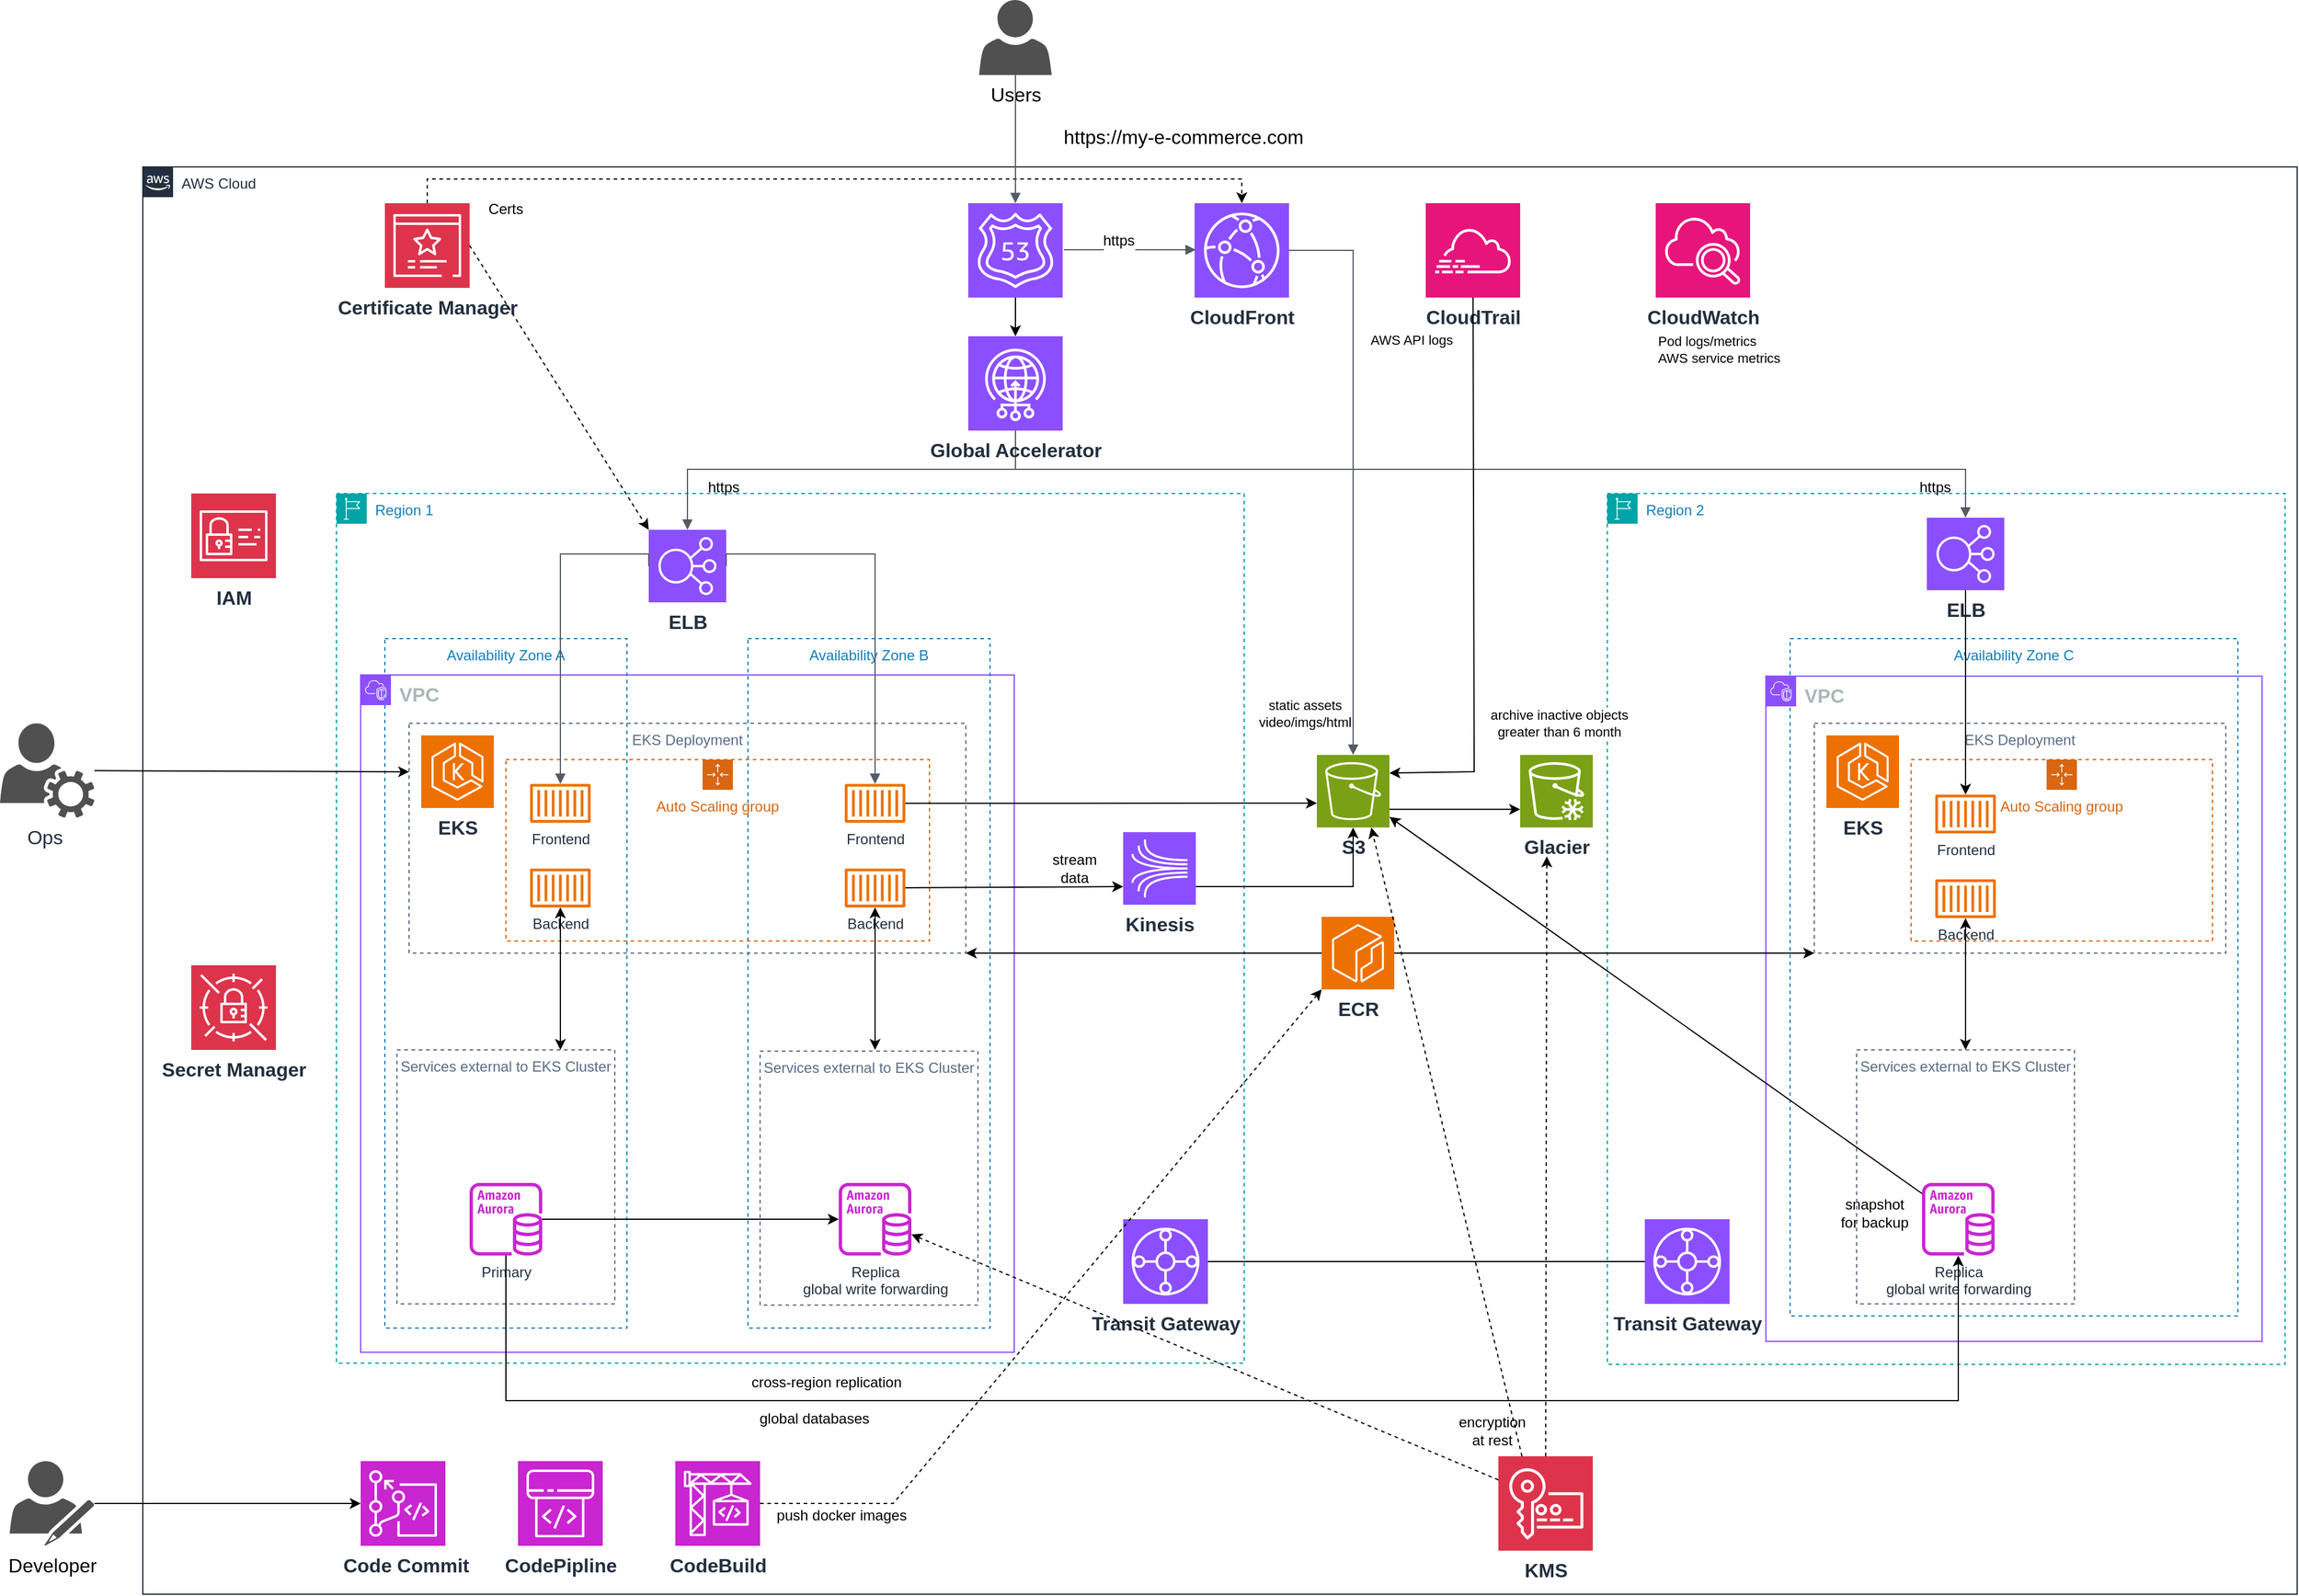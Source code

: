 <mxfile version="24.2.1" type="github">
  <diagram name="Page-1" id="aozN1KdpAFbbAMkCdS5Z">
    <mxGraphModel dx="2261" dy="1989" grid="1" gridSize="10" guides="1" tooltips="1" connect="1" arrows="1" fold="1" page="1" pageScale="1" pageWidth="827" pageHeight="1169" math="0" shadow="0">
      <root>
        <mxCell id="0" />
        <mxCell id="1" parent="0" />
        <mxCell id="9lE1mPVHOlzsNGUC_-7c-1" value="AWS Cloud" style="points=[[0,0],[0.25,0],[0.5,0],[0.75,0],[1,0],[1,0.25],[1,0.5],[1,0.75],[1,1],[0.75,1],[0.5,1],[0.25,1],[0,1],[0,0.75],[0,0.5],[0,0.25]];outlineConnect=0;gradientColor=none;html=1;whiteSpace=wrap;fontSize=12;fontStyle=0;container=1;pointerEvents=0;collapsible=0;recursiveResize=0;shape=mxgraph.aws4.group;grIcon=mxgraph.aws4.group_aws_cloud_alt;strokeColor=#232F3E;fillColor=none;verticalAlign=top;align=left;spacingLeft=30;fontColor=#232F3E;dashed=0;" parent="1" vertex="1">
          <mxGeometry x="-100" y="-70" width="1780" height="1180" as="geometry" />
        </mxCell>
        <mxCell id="9lE1mPVHOlzsNGUC_-7c-2" value="&lt;font style=&quot;font-size: 16px;&quot;&gt;&lt;b&gt;IAM&lt;/b&gt;&lt;/font&gt;" style="sketch=0;points=[[0,0,0],[0.25,0,0],[0.5,0,0],[0.75,0,0],[1,0,0],[0,1,0],[0.25,1,0],[0.5,1,0],[0.75,1,0],[1,1,0],[0,0.25,0],[0,0.5,0],[0,0.75,0],[1,0.25,0],[1,0.5,0],[1,0.75,0]];outlineConnect=0;fontColor=#232F3E;fillColor=#DD344C;strokeColor=#ffffff;dashed=0;verticalLabelPosition=bottom;verticalAlign=top;align=center;html=1;fontSize=12;fontStyle=0;aspect=fixed;shape=mxgraph.aws4.resourceIcon;resIcon=mxgraph.aws4.identity_and_access_management;fontFamily=Helvetica;" parent="9lE1mPVHOlzsNGUC_-7c-1" vertex="1">
          <mxGeometry x="40" y="270" width="70" height="70" as="geometry" />
        </mxCell>
        <mxCell id="9lE1mPVHOlzsNGUC_-7c-3" value="Region 2" style="points=[[0,0],[0.25,0],[0.5,0],[0.75,0],[1,0],[1,0.25],[1,0.5],[1,0.75],[1,1],[0.75,1],[0.5,1],[0.25,1],[0,1],[0,0.75],[0,0.5],[0,0.25]];outlineConnect=0;gradientColor=none;html=1;whiteSpace=wrap;fontSize=12;fontStyle=0;container=1;pointerEvents=0;collapsible=0;recursiveResize=0;shape=mxgraph.aws4.group;grIcon=mxgraph.aws4.group_region;strokeColor=#00A4A6;fillColor=none;verticalAlign=top;align=left;spacingLeft=30;fontColor=#147EBA;dashed=1;" parent="9lE1mPVHOlzsNGUC_-7c-1" vertex="1">
          <mxGeometry x="1210" y="270" width="560" height="720" as="geometry" />
        </mxCell>
        <mxCell id="9lE1mPVHOlzsNGUC_-7c-4" value="&lt;font style=&quot;font-size: 16px;&quot;&gt;&lt;b&gt;ELB&lt;/b&gt;&lt;/font&gt;" style="sketch=0;points=[[0,0,0],[0.25,0,0],[0.5,0,0],[0.75,0,0],[1,0,0],[0,1,0],[0.25,1,0],[0.5,1,0],[0.75,1,0],[1,1,0],[0,0.25,0],[0,0.5,0],[0,0.75,0],[1,0.25,0],[1,0.5,0],[1,0.75,0]];outlineConnect=0;fontColor=#232F3E;fillColor=#8C4FFF;strokeColor=#ffffff;dashed=0;verticalLabelPosition=bottom;verticalAlign=top;align=center;html=1;fontSize=12;fontStyle=0;aspect=fixed;shape=mxgraph.aws4.resourceIcon;resIcon=mxgraph.aws4.elastic_load_balancing;" parent="9lE1mPVHOlzsNGUC_-7c-3" vertex="1">
          <mxGeometry x="264" y="20" width="64" height="60" as="geometry" />
        </mxCell>
        <mxCell id="9lE1mPVHOlzsNGUC_-7c-5" value="Availability Zone C" style="fillColor=none;strokeColor=#147EBA;dashed=1;verticalAlign=top;fontStyle=0;fontColor=#147EBA;whiteSpace=wrap;html=1;" parent="9lE1mPVHOlzsNGUC_-7c-3" vertex="1">
          <mxGeometry x="151" y="120" width="370" height="560" as="geometry" />
        </mxCell>
        <mxCell id="9lE1mPVHOlzsNGUC_-7c-6" value="&lt;font style=&quot;font-size: 16px;&quot;&gt;&lt;b&gt;VPC&lt;/b&gt;&lt;/font&gt;" style="points=[[0,0],[0.25,0],[0.5,0],[0.75,0],[1,0],[1,0.25],[1,0.5],[1,0.75],[1,1],[0.75,1],[0.5,1],[0.25,1],[0,1],[0,0.75],[0,0.5],[0,0.25]];outlineConnect=0;gradientColor=none;html=1;whiteSpace=wrap;fontSize=12;fontStyle=0;container=1;pointerEvents=0;collapsible=0;recursiveResize=0;shape=mxgraph.aws4.group;grIcon=mxgraph.aws4.group_vpc2;strokeColor=#8C4FFF;fillColor=none;verticalAlign=top;align=left;spacingLeft=30;fontColor=#AAB7B8;dashed=0;" parent="9lE1mPVHOlzsNGUC_-7c-3" vertex="1">
          <mxGeometry x="131" y="151" width="410" height="550" as="geometry" />
        </mxCell>
        <mxCell id="9lE1mPVHOlzsNGUC_-7c-7" value="EKS Deployment" style="fillColor=none;strokeColor=#5A6C86;dashed=1;verticalAlign=top;fontStyle=0;fontColor=#5A6C86;whiteSpace=wrap;html=1;" parent="9lE1mPVHOlzsNGUC_-7c-6" vertex="1">
          <mxGeometry x="40" y="39" width="340" height="190" as="geometry" />
        </mxCell>
        <mxCell id="9lE1mPVHOlzsNGUC_-7c-8" value="Frontend" style="sketch=0;outlineConnect=0;fontColor=#232F3E;gradientColor=none;fillColor=#ED7100;strokeColor=none;dashed=0;verticalLabelPosition=bottom;verticalAlign=top;align=center;html=1;fontSize=12;fontStyle=0;aspect=fixed;pointerEvents=1;shape=mxgraph.aws4.container_1;" parent="9lE1mPVHOlzsNGUC_-7c-6" vertex="1">
          <mxGeometry x="140" y="97.86" width="50" height="32.29" as="geometry" />
        </mxCell>
        <mxCell id="9lE1mPVHOlzsNGUC_-7c-9" value="Backend" style="sketch=0;outlineConnect=0;fontColor=#232F3E;gradientColor=none;fillColor=#ED7100;strokeColor=none;dashed=0;verticalLabelPosition=bottom;verticalAlign=top;align=center;html=1;fontSize=12;fontStyle=0;aspect=fixed;pointerEvents=1;shape=mxgraph.aws4.container_1;" parent="9lE1mPVHOlzsNGUC_-7c-6" vertex="1">
          <mxGeometry x="140" y="167.86" width="50" height="32.29" as="geometry" />
        </mxCell>
        <mxCell id="9lE1mPVHOlzsNGUC_-7c-10" value="Auto Scaling group" style="points=[[0,0],[0.25,0],[0.5,0],[0.75,0],[1,0],[1,0.25],[1,0.5],[1,0.75],[1,1],[0.75,1],[0.5,1],[0.25,1],[0,1],[0,0.75],[0,0.5],[0,0.25]];outlineConnect=0;gradientColor=none;html=1;whiteSpace=wrap;fontSize=12;fontStyle=0;container=1;pointerEvents=0;collapsible=0;recursiveResize=0;shape=mxgraph.aws4.groupCenter;grIcon=mxgraph.aws4.group_auto_scaling_group;grStroke=1;strokeColor=#D86613;fillColor=none;verticalAlign=top;align=center;fontColor=#D86613;dashed=1;spacingTop=25;" parent="9lE1mPVHOlzsNGUC_-7c-3" vertex="1">
          <mxGeometry x="251" y="220" width="249" height="150" as="geometry" />
        </mxCell>
        <mxCell id="9lE1mPVHOlzsNGUC_-7c-11" value="snapshot for backup" style="text;html=1;align=center;verticalAlign=middle;whiteSpace=wrap;rounded=0;" parent="9lE1mPVHOlzsNGUC_-7c-3" vertex="1">
          <mxGeometry x="191" y="580" width="60" height="30" as="geometry" />
        </mxCell>
        <mxCell id="9lE1mPVHOlzsNGUC_-7c-12" value="Services external to EKS Cluster" style="fillColor=none;strokeColor=#5A6C86;dashed=1;verticalAlign=top;fontStyle=0;fontColor=#5A6C86;whiteSpace=wrap;html=1;" parent="9lE1mPVHOlzsNGUC_-7c-3" vertex="1">
          <mxGeometry x="206" y="460" width="180" height="210" as="geometry" />
        </mxCell>
        <mxCell id="9lE1mPVHOlzsNGUC_-7c-13" value="Replica&lt;div&gt;global write forwarding&lt;br&gt;&lt;/div&gt;" style="sketch=0;outlineConnect=0;fontColor=#232F3E;gradientColor=none;fillColor=#C925D1;strokeColor=none;dashed=0;verticalLabelPosition=bottom;verticalAlign=top;align=center;html=1;fontSize=12;fontStyle=0;aspect=fixed;pointerEvents=1;shape=mxgraph.aws4.aurora_instance;" parent="9lE1mPVHOlzsNGUC_-7c-3" vertex="1">
          <mxGeometry x="260" y="570" width="60" height="60" as="geometry" />
        </mxCell>
        <mxCell id="9lE1mPVHOlzsNGUC_-7c-15" value="&lt;font style=&quot;font-size: 16px;&quot;&gt;&lt;b&gt;EKS&lt;/b&gt;&lt;/font&gt;" style="sketch=0;points=[[0,0,0],[0.25,0,0],[0.5,0,0],[0.75,0,0],[1,0,0],[0,1,0],[0.25,1,0],[0.5,1,0],[0.75,1,0],[1,1,0],[0,0.25,0],[0,0.5,0],[0,0.75,0],[1,0.25,0],[1,0.5,0],[1,0.75,0]];outlineConnect=0;fontColor=#232F3E;fillColor=#ED7100;strokeColor=#ffffff;dashed=0;verticalLabelPosition=bottom;verticalAlign=top;align=center;html=1;fontSize=12;fontStyle=0;aspect=fixed;shape=mxgraph.aws4.resourceIcon;resIcon=mxgraph.aws4.eks;" parent="9lE1mPVHOlzsNGUC_-7c-3" vertex="1">
          <mxGeometry x="181" y="200" width="60" height="60" as="geometry" />
        </mxCell>
        <mxCell id="9lE1mPVHOlzsNGUC_-7c-16" value="" style="endArrow=classic;html=1;rounded=0;startArrow=classic;startFill=1;entryX=0.5;entryY=0;entryDx=0;entryDy=0;" parent="9lE1mPVHOlzsNGUC_-7c-3" source="9lE1mPVHOlzsNGUC_-7c-9" target="9lE1mPVHOlzsNGUC_-7c-12" edge="1">
          <mxGeometry width="50" height="50" relative="1" as="geometry">
            <mxPoint x="291" y="530" as="sourcePoint" />
            <mxPoint x="290" y="470" as="targetPoint" />
          </mxGeometry>
        </mxCell>
        <mxCell id="9lE1mPVHOlzsNGUC_-7c-17" value="" style="endArrow=classic;html=1;rounded=0;" parent="9lE1mPVHOlzsNGUC_-7c-3" source="9lE1mPVHOlzsNGUC_-7c-4" target="9lE1mPVHOlzsNGUC_-7c-8" edge="1">
          <mxGeometry width="50" height="50" relative="1" as="geometry">
            <mxPoint x="306" y="140" as="sourcePoint" />
            <mxPoint x="461" y="280" as="targetPoint" />
          </mxGeometry>
        </mxCell>
        <mxCell id="9lE1mPVHOlzsNGUC_-7c-18" value="&lt;font style=&quot;font-size: 16px;&quot;&gt;&lt;b&gt;Transit Gateway&lt;/b&gt;&lt;/font&gt;" style="sketch=0;points=[[0,0,0],[0.25,0,0],[0.5,0,0],[0.75,0,0],[1,0,0],[0,1,0],[0.25,1,0],[0.5,1,0],[0.75,1,0],[1,1,0],[0,0.25,0],[0,0.5,0],[0,0.75,0],[1,0.25,0],[1,0.5,0],[1,0.75,0]];outlineConnect=0;fontColor=#232F3E;fillColor=#8C4FFF;strokeColor=#ffffff;dashed=0;verticalLabelPosition=bottom;verticalAlign=top;align=center;html=1;fontSize=12;fontStyle=0;aspect=fixed;shape=mxgraph.aws4.resourceIcon;resIcon=mxgraph.aws4.transit_gateway;" parent="9lE1mPVHOlzsNGUC_-7c-3" vertex="1">
          <mxGeometry x="31" y="600" width="70" height="70" as="geometry" />
        </mxCell>
        <mxCell id="9lE1mPVHOlzsNGUC_-7c-19" value="&lt;font style=&quot;font-size: 16px;&quot;&gt;&lt;b&gt;Secret Manager&lt;/b&gt;&lt;/font&gt;" style="sketch=0;points=[[0,0,0],[0.25,0,0],[0.5,0,0],[0.75,0,0],[1,0,0],[0,1,0],[0.25,1,0],[0.5,1,0],[0.75,1,0],[1,1,0],[0,0.25,0],[0,0.5,0],[0,0.75,0],[1,0.25,0],[1,0.5,0],[1,0.75,0]];outlineConnect=0;fontColor=#232F3E;fillColor=#DD344C;strokeColor=#ffffff;dashed=0;verticalLabelPosition=bottom;verticalAlign=top;align=center;html=1;fontSize=12;fontStyle=0;aspect=fixed;shape=mxgraph.aws4.resourceIcon;resIcon=mxgraph.aws4.secrets_manager;" parent="9lE1mPVHOlzsNGUC_-7c-1" vertex="1">
          <mxGeometry x="40" y="660" width="70" height="70" as="geometry" />
        </mxCell>
        <mxCell id="9lE1mPVHOlzsNGUC_-7c-20" value="Region 1" style="points=[[0,0],[0.25,0],[0.5,0],[0.75,0],[1,0],[1,0.25],[1,0.5],[1,0.75],[1,1],[0.75,1],[0.5,1],[0.25,1],[0,1],[0,0.75],[0,0.5],[0,0.25]];outlineConnect=0;gradientColor=none;html=1;whiteSpace=wrap;fontSize=12;fontStyle=0;container=1;pointerEvents=0;collapsible=0;recursiveResize=0;shape=mxgraph.aws4.group;grIcon=mxgraph.aws4.group_region;strokeColor=#00A4A6;fillColor=none;verticalAlign=top;align=left;spacingLeft=30;fontColor=#147EBA;dashed=1;" parent="9lE1mPVHOlzsNGUC_-7c-1" vertex="1">
          <mxGeometry x="160" y="270" width="750" height="719" as="geometry" />
        </mxCell>
        <mxCell id="9lE1mPVHOlzsNGUC_-7c-21" value="Availability Zone A" style="fillColor=none;strokeColor=#147EBA;dashed=1;verticalAlign=top;fontStyle=0;fontColor=#147EBA;whiteSpace=wrap;html=1;" parent="9lE1mPVHOlzsNGUC_-7c-20" vertex="1">
          <mxGeometry x="40" y="120" width="200" height="570" as="geometry" />
        </mxCell>
        <mxCell id="9lE1mPVHOlzsNGUC_-7c-22" value="&lt;font style=&quot;font-size: 16px;&quot;&gt;&lt;b&gt;VPC&lt;/b&gt;&lt;/font&gt;" style="points=[[0,0],[0.25,0],[0.5,0],[0.75,0],[1,0],[1,0.25],[1,0.5],[1,0.75],[1,1],[0.75,1],[0.5,1],[0.25,1],[0,1],[0,0.75],[0,0.5],[0,0.25]];outlineConnect=0;gradientColor=none;html=1;whiteSpace=wrap;fontSize=12;fontStyle=0;container=1;pointerEvents=0;collapsible=0;recursiveResize=0;shape=mxgraph.aws4.group;grIcon=mxgraph.aws4.group_vpc2;strokeColor=#8C4FFF;fillColor=none;verticalAlign=top;align=left;spacingLeft=30;fontColor=#AAB7B8;dashed=0;" parent="9lE1mPVHOlzsNGUC_-7c-20" vertex="1">
          <mxGeometry x="20" y="150" width="540" height="560" as="geometry" />
        </mxCell>
        <mxCell id="9lE1mPVHOlzsNGUC_-7c-23" value="Availability Zone B" style="fillColor=none;strokeColor=#147EBA;dashed=1;verticalAlign=top;fontStyle=0;fontColor=#147EBA;whiteSpace=wrap;html=1;" parent="9lE1mPVHOlzsNGUC_-7c-22" vertex="1">
          <mxGeometry x="320" y="-30" width="200" height="570" as="geometry" />
        </mxCell>
        <mxCell id="9lE1mPVHOlzsNGUC_-7c-24" value="EKS Deployment" style="fillColor=none;strokeColor=#5A6C86;dashed=1;verticalAlign=top;fontStyle=0;fontColor=#5A6C86;whiteSpace=wrap;html=1;" parent="9lE1mPVHOlzsNGUC_-7c-22" vertex="1">
          <mxGeometry x="40" y="40" width="460" height="190" as="geometry" />
        </mxCell>
        <mxCell id="9lE1mPVHOlzsNGUC_-7c-25" value="&lt;font style=&quot;font-size: 16px;&quot;&gt;&lt;b&gt;EKS&lt;/b&gt;&lt;/font&gt;" style="sketch=0;points=[[0,0,0],[0.25,0,0],[0.5,0,0],[0.75,0,0],[1,0,0],[0,1,0],[0.25,1,0],[0.5,1,0],[0.75,1,0],[1,1,0],[0,0.25,0],[0,0.5,0],[0,0.75,0],[1,0.25,0],[1,0.5,0],[1,0.75,0]];outlineConnect=0;fontColor=#232F3E;fillColor=#ED7100;strokeColor=#ffffff;dashed=0;verticalLabelPosition=bottom;verticalAlign=top;align=center;html=1;fontSize=12;fontStyle=0;aspect=fixed;shape=mxgraph.aws4.resourceIcon;resIcon=mxgraph.aws4.eks;" parent="9lE1mPVHOlzsNGUC_-7c-22" vertex="1">
          <mxGeometry x="50" y="50" width="60" height="60" as="geometry" />
        </mxCell>
        <mxCell id="9lE1mPVHOlzsNGUC_-7c-26" value="Auto Scaling group" style="points=[[0,0],[0.25,0],[0.5,0],[0.75,0],[1,0],[1,0.25],[1,0.5],[1,0.75],[1,1],[0.75,1],[0.5,1],[0.25,1],[0,1],[0,0.75],[0,0.5],[0,0.25]];outlineConnect=0;gradientColor=none;html=1;whiteSpace=wrap;fontSize=12;fontStyle=0;container=1;pointerEvents=0;collapsible=0;recursiveResize=0;shape=mxgraph.aws4.groupCenter;grIcon=mxgraph.aws4.group_auto_scaling_group;grStroke=1;strokeColor=#D86613;fillColor=none;verticalAlign=top;align=center;fontColor=#D86613;dashed=1;spacingTop=25;" parent="9lE1mPVHOlzsNGUC_-7c-22" vertex="1">
          <mxGeometry x="120" y="70" width="350" height="150" as="geometry" />
        </mxCell>
        <mxCell id="9lE1mPVHOlzsNGUC_-7c-27" value="Frontend" style="sketch=0;outlineConnect=0;fontColor=#232F3E;gradientColor=none;fillColor=#ED7100;strokeColor=none;dashed=0;verticalLabelPosition=bottom;verticalAlign=top;align=center;html=1;fontSize=12;fontStyle=0;aspect=fixed;pointerEvents=1;shape=mxgraph.aws4.container_1;" parent="9lE1mPVHOlzsNGUC_-7c-22" vertex="1">
          <mxGeometry x="140" y="90" width="50" height="32.29" as="geometry" />
        </mxCell>
        <mxCell id="9lE1mPVHOlzsNGUC_-7c-28" value="Backend" style="sketch=0;outlineConnect=0;fontColor=#232F3E;gradientColor=none;fillColor=#ED7100;strokeColor=none;dashed=0;verticalLabelPosition=bottom;verticalAlign=top;align=center;html=1;fontSize=12;fontStyle=0;aspect=fixed;pointerEvents=1;shape=mxgraph.aws4.container_1;" parent="9lE1mPVHOlzsNGUC_-7c-22" vertex="1">
          <mxGeometry x="140" y="160" width="50" height="32.29" as="geometry" />
        </mxCell>
        <mxCell id="9lE1mPVHOlzsNGUC_-7c-29" value="Frontend" style="sketch=0;outlineConnect=0;fontColor=#232F3E;gradientColor=none;fillColor=#ED7100;strokeColor=none;dashed=0;verticalLabelPosition=bottom;verticalAlign=top;align=center;html=1;fontSize=12;fontStyle=0;aspect=fixed;pointerEvents=1;shape=mxgraph.aws4.container_1;" parent="9lE1mPVHOlzsNGUC_-7c-22" vertex="1">
          <mxGeometry x="400" y="90" width="50" height="32.29" as="geometry" />
        </mxCell>
        <mxCell id="9lE1mPVHOlzsNGUC_-7c-30" value="Backend" style="sketch=0;outlineConnect=0;fontColor=#232F3E;gradientColor=none;fillColor=#ED7100;strokeColor=none;dashed=0;verticalLabelPosition=bottom;verticalAlign=top;align=center;html=1;fontSize=12;fontStyle=0;aspect=fixed;pointerEvents=1;shape=mxgraph.aws4.container_1;" parent="9lE1mPVHOlzsNGUC_-7c-22" vertex="1">
          <mxGeometry x="400" y="160" width="50" height="32.29" as="geometry" />
        </mxCell>
        <mxCell id="9lE1mPVHOlzsNGUC_-7c-31" value="Services external to EKS Cluster" style="fillColor=none;strokeColor=#5A6C86;dashed=1;verticalAlign=top;fontStyle=0;fontColor=#5A6C86;whiteSpace=wrap;html=1;" parent="9lE1mPVHOlzsNGUC_-7c-22" vertex="1">
          <mxGeometry x="330" y="311" width="180" height="210" as="geometry" />
        </mxCell>
        <mxCell id="9lE1mPVHOlzsNGUC_-7c-32" value="Replica&lt;div data-sider-select-id=&quot;bfe7854a-d042-4860-a86e-ba5bdf7748f2&quot;&gt;global write forwarding&lt;/div&gt;" style="sketch=0;outlineConnect=0;fontColor=#232F3E;gradientColor=none;fillColor=#C925D1;strokeColor=none;dashed=0;verticalLabelPosition=bottom;verticalAlign=top;align=center;html=1;fontSize=12;fontStyle=0;aspect=fixed;pointerEvents=1;shape=mxgraph.aws4.aurora_instance;" parent="9lE1mPVHOlzsNGUC_-7c-22" vertex="1">
          <mxGeometry x="395" y="420" width="60" height="60" as="geometry" />
        </mxCell>
        <mxCell id="9lE1mPVHOlzsNGUC_-7c-34" value="" style="endArrow=classic;html=1;rounded=0;startArrow=classic;startFill=1;endFill=1;" parent="9lE1mPVHOlzsNGUC_-7c-22" source="9lE1mPVHOlzsNGUC_-7c-30" edge="1">
          <mxGeometry width="50" height="50" relative="1" as="geometry">
            <mxPoint x="360" y="320" as="sourcePoint" />
            <mxPoint x="425" y="310" as="targetPoint" />
          </mxGeometry>
        </mxCell>
        <mxCell id="9lE1mPVHOlzsNGUC_-7c-35" value="Services external to EKS Cluster" style="fillColor=none;strokeColor=#5A6C86;dashed=1;verticalAlign=top;fontStyle=0;fontColor=#5A6C86;whiteSpace=wrap;html=1;" parent="9lE1mPVHOlzsNGUC_-7c-20" vertex="1">
          <mxGeometry x="50" y="460" width="180" height="210" as="geometry" />
        </mxCell>
        <mxCell id="9lE1mPVHOlzsNGUC_-7c-36" value="&lt;font style=&quot;font-size: 16px;&quot;&gt;&lt;b&gt;ELB&lt;/b&gt;&lt;/font&gt;" style="sketch=0;points=[[0,0,0],[0.25,0,0],[0.5,0,0],[0.75,0,0],[1,0,0],[0,1,0],[0.25,1,0],[0.5,1,0],[0.75,1,0],[1,1,0],[0,0.25,0],[0,0.5,0],[0,0.75,0],[1,0.25,0],[1,0.5,0],[1,0.75,0]];outlineConnect=0;fontColor=#232F3E;fillColor=#8C4FFF;strokeColor=#ffffff;dashed=0;verticalLabelPosition=bottom;verticalAlign=top;align=center;html=1;fontSize=12;fontStyle=0;aspect=fixed;shape=mxgraph.aws4.resourceIcon;resIcon=mxgraph.aws4.elastic_load_balancing;" parent="9lE1mPVHOlzsNGUC_-7c-20" vertex="1">
          <mxGeometry x="258" y="30" width="64" height="60" as="geometry" />
        </mxCell>
        <mxCell id="9lE1mPVHOlzsNGUC_-7c-37" value="" style="edgeStyle=orthogonalEdgeStyle;html=1;endArrow=none;elbow=vertical;startArrow=block;startFill=1;strokeColor=#545B64;rounded=0;entryX=0;entryY=0.5;entryDx=0;entryDy=0;entryPerimeter=0;" parent="9lE1mPVHOlzsNGUC_-7c-20" source="9lE1mPVHOlzsNGUC_-7c-27" target="9lE1mPVHOlzsNGUC_-7c-36" edge="1">
          <mxGeometry width="100" relative="1" as="geometry">
            <mxPoint x="240" y="221" as="sourcePoint" />
            <mxPoint x="340" y="221" as="targetPoint" />
            <Array as="points">
              <mxPoint x="185" y="50" />
            </Array>
          </mxGeometry>
        </mxCell>
        <mxCell id="9lE1mPVHOlzsNGUC_-7c-38" value="" style="edgeStyle=orthogonalEdgeStyle;html=1;endArrow=none;elbow=vertical;startArrow=block;startFill=1;strokeColor=#545B64;rounded=0;entryX=1;entryY=0.5;entryDx=0;entryDy=0;entryPerimeter=0;" parent="9lE1mPVHOlzsNGUC_-7c-20" source="9lE1mPVHOlzsNGUC_-7c-29" target="9lE1mPVHOlzsNGUC_-7c-36" edge="1">
          <mxGeometry width="100" relative="1" as="geometry">
            <mxPoint x="195" y="260" as="sourcePoint" />
            <mxPoint x="268" y="70" as="targetPoint" />
            <Array as="points">
              <mxPoint x="445" y="50" />
            </Array>
          </mxGeometry>
        </mxCell>
        <mxCell id="9lE1mPVHOlzsNGUC_-7c-39" value="Primary" style="sketch=0;outlineConnect=0;fontColor=#232F3E;gradientColor=none;fillColor=#C925D1;strokeColor=none;dashed=0;verticalLabelPosition=bottom;verticalAlign=top;align=center;html=1;fontSize=12;fontStyle=0;aspect=fixed;pointerEvents=1;shape=mxgraph.aws4.aurora_instance;" parent="9lE1mPVHOlzsNGUC_-7c-20" vertex="1">
          <mxGeometry x="110" y="570" width="60" height="60" as="geometry" />
        </mxCell>
        <mxCell id="9lE1mPVHOlzsNGUC_-7c-41" value="" style="endArrow=classic;html=1;rounded=0;" parent="9lE1mPVHOlzsNGUC_-7c-20" source="9lE1mPVHOlzsNGUC_-7c-39" target="9lE1mPVHOlzsNGUC_-7c-32" edge="1">
          <mxGeometry width="50" height="50" relative="1" as="geometry">
            <mxPoint x="270" y="800" as="sourcePoint" />
            <mxPoint x="320" y="750" as="targetPoint" />
          </mxGeometry>
        </mxCell>
        <mxCell id="9lE1mPVHOlzsNGUC_-7c-44" value="&lt;font style=&quot;font-size: 16px;&quot;&gt;&lt;b&gt;Transit Gateway&lt;/b&gt;&lt;/font&gt;" style="sketch=0;points=[[0,0,0],[0.25,0,0],[0.5,0,0],[0.75,0,0],[1,0,0],[0,1,0],[0.25,1,0],[0.5,1,0],[0.75,1,0],[1,1,0],[0,0.25,0],[0,0.5,0],[0,0.75,0],[1,0.25,0],[1,0.5,0],[1,0.75,0]];outlineConnect=0;fontColor=#232F3E;fillColor=#8C4FFF;strokeColor=#ffffff;dashed=0;verticalLabelPosition=bottom;verticalAlign=top;align=center;html=1;fontSize=12;fontStyle=0;aspect=fixed;shape=mxgraph.aws4.resourceIcon;resIcon=mxgraph.aws4.transit_gateway;" parent="9lE1mPVHOlzsNGUC_-7c-20" vertex="1">
          <mxGeometry x="650" y="600" width="70" height="70" as="geometry" />
        </mxCell>
        <mxCell id="9lE1mPVHOlzsNGUC_-7c-45" value="" style="endArrow=classic;html=1;rounded=0;entryX=0.75;entryY=0;entryDx=0;entryDy=0;startArrow=classic;startFill=1;" parent="9lE1mPVHOlzsNGUC_-7c-20" source="9lE1mPVHOlzsNGUC_-7c-28" target="9lE1mPVHOlzsNGUC_-7c-35" edge="1">
          <mxGeometry width="50" height="50" relative="1" as="geometry">
            <mxPoint x="250" y="480" as="sourcePoint" />
            <mxPoint x="300" y="430" as="targetPoint" />
          </mxGeometry>
        </mxCell>
        <mxCell id="9lE1mPVHOlzsNGUC_-7c-102" value="&lt;div&gt;&lt;span style=&quot;font-size: 16px;&quot;&gt;&lt;b&gt;Kinesis&lt;/b&gt;&lt;/span&gt;&lt;/div&gt;&lt;font style=&quot;font-size: 16px;&quot;&gt;&lt;/font&gt;" style="sketch=0;points=[[0,0,0],[0.25,0,0],[0.5,0,0],[0.75,0,0],[1,0,0],[0,1,0],[0.25,1,0],[0.5,1,0],[0.75,1,0],[1,1,0],[0,0.25,0],[0,0.5,0],[0,0.75,0],[1,0.25,0],[1,0.5,0],[1,0.75,0]];outlineConnect=0;fontColor=#232F3E;fillColor=#8C4FFF;strokeColor=#ffffff;dashed=0;verticalLabelPosition=bottom;verticalAlign=top;align=center;html=1;fontSize=12;fontStyle=0;aspect=fixed;shape=mxgraph.aws4.resourceIcon;resIcon=mxgraph.aws4.kinesis;" parent="9lE1mPVHOlzsNGUC_-7c-20" vertex="1">
          <mxGeometry x="650" y="280" width="60" height="60" as="geometry" />
        </mxCell>
        <mxCell id="9lE1mPVHOlzsNGUC_-7c-103" value="" style="endArrow=classic;html=1;rounded=0;entryX=0;entryY=0.75;entryDx=0;entryDy=0;entryPerimeter=0;" parent="9lE1mPVHOlzsNGUC_-7c-20" source="9lE1mPVHOlzsNGUC_-7c-30" target="9lE1mPVHOlzsNGUC_-7c-102" edge="1">
          <mxGeometry width="50" height="50" relative="1" as="geometry">
            <mxPoint x="580" y="350" as="sourcePoint" />
            <mxPoint x="630" y="300" as="targetPoint" />
          </mxGeometry>
        </mxCell>
        <mxCell id="9lE1mPVHOlzsNGUC_-7c-106" value="stream&lt;div&gt;data&lt;/div&gt;" style="text;html=1;align=center;verticalAlign=middle;whiteSpace=wrap;rounded=0;" parent="9lE1mPVHOlzsNGUC_-7c-20" vertex="1">
          <mxGeometry x="580" y="295" width="60" height="30" as="geometry" />
        </mxCell>
        <mxCell id="9lE1mPVHOlzsNGUC_-7c-48" value="" style="sketch=0;points=[[0,0,0],[0.25,0,0],[0.5,0,0],[0.75,0,0],[1,0,0],[0,1,0],[0.25,1,0],[0.5,1,0],[0.75,1,0],[1,1,0],[0,0.25,0],[0,0.5,0],[0,0.75,0],[1,0.25,0],[1,0.5,0],[1,0.75,0]];outlineConnect=0;fontColor=#232F3E;fillColor=#8C4FFF;strokeColor=#ffffff;dashed=0;verticalLabelPosition=bottom;verticalAlign=top;align=center;html=1;fontSize=12;fontStyle=0;aspect=fixed;shape=mxgraph.aws4.resourceIcon;resIcon=mxgraph.aws4.route_53;" parent="9lE1mPVHOlzsNGUC_-7c-1" vertex="1">
          <mxGeometry x="682" y="30" width="78" height="78" as="geometry" />
        </mxCell>
        <mxCell id="9lE1mPVHOlzsNGUC_-7c-49" value="&lt;b style=&quot;font-size: 16px; background-color: initial;&quot;&gt;CloudFront&lt;/b&gt;" style="sketch=0;points=[[0,0,0],[0.25,0,0],[0.5,0,0],[0.75,0,0],[1,0,0],[0,1,0],[0.25,1,0],[0.5,1,0],[0.75,1,0],[1,1,0],[0,0.25,0],[0,0.5,0],[0,0.75,0],[1,0.25,0],[1,0.5,0],[1,0.75,0]];outlineConnect=0;fontColor=#232F3E;fillColor=#8C4FFF;strokeColor=#ffffff;dashed=0;verticalLabelPosition=bottom;verticalAlign=top;align=center;html=1;fontSize=12;fontStyle=0;aspect=fixed;shape=mxgraph.aws4.resourceIcon;resIcon=mxgraph.aws4.cloudfront;" parent="9lE1mPVHOlzsNGUC_-7c-1" vertex="1">
          <mxGeometry x="869" y="30" width="78" height="78" as="geometry" />
        </mxCell>
        <mxCell id="9lE1mPVHOlzsNGUC_-7c-50" value="&lt;font style=&quot;font-size: 16px;&quot;&gt;&lt;b&gt;CloudWatch&lt;/b&gt;&lt;/font&gt;" style="sketch=0;points=[[0,0,0],[0.25,0,0],[0.5,0,0],[0.75,0,0],[1,0,0],[0,1,0],[0.25,1,0],[0.5,1,0],[0.75,1,0],[1,1,0],[0,0.25,0],[0,0.5,0],[0,0.75,0],[1,0.25,0],[1,0.5,0],[1,0.75,0]];points=[[0,0,0],[0.25,0,0],[0.5,0,0],[0.75,0,0],[1,0,0],[0,1,0],[0.25,1,0],[0.5,1,0],[0.75,1,0],[1,1,0],[0,0.25,0],[0,0.5,0],[0,0.75,0],[1,0.25,0],[1,0.5,0],[1,0.75,0]];outlineConnect=0;fontColor=#232F3E;fillColor=#E7157B;strokeColor=#ffffff;dashed=0;verticalLabelPosition=bottom;verticalAlign=top;align=center;html=1;fontSize=12;fontStyle=0;aspect=fixed;shape=mxgraph.aws4.resourceIcon;resIcon=mxgraph.aws4.cloudwatch_2;" parent="9lE1mPVHOlzsNGUC_-7c-1" vertex="1">
          <mxGeometry x="1250" y="30" width="78" height="78" as="geometry" />
        </mxCell>
        <mxCell id="9lE1mPVHOlzsNGUC_-7c-51" value="&lt;font style=&quot;font-size: 16px;&quot;&gt;&lt;b&gt;CloudTrail&lt;/b&gt;&lt;/font&gt;" style="sketch=0;points=[[0,0,0],[0.25,0,0],[0.5,0,0],[0.75,0,0],[1,0,0],[0,1,0],[0.25,1,0],[0.5,1,0],[0.75,1,0],[1,1,0],[0,0.25,0],[0,0.5,0],[0,0.75,0],[1,0.25,0],[1,0.5,0],[1,0.75,0]];points=[[0,0,0],[0.25,0,0],[0.5,0,0],[0.75,0,0],[1,0,0],[0,1,0],[0.25,1,0],[0.5,1,0],[0.75,1,0],[1,1,0],[0,0.25,0],[0,0.5,0],[0,0.75,0],[1,0.25,0],[1,0.5,0],[1,0.75,0]];outlineConnect=0;fontColor=#232F3E;fillColor=#E7157B;strokeColor=#ffffff;dashed=0;verticalLabelPosition=bottom;verticalAlign=top;align=center;html=1;fontSize=12;fontStyle=0;aspect=fixed;shape=mxgraph.aws4.resourceIcon;resIcon=mxgraph.aws4.cloudtrail;" parent="9lE1mPVHOlzsNGUC_-7c-1" vertex="1">
          <mxGeometry x="1060" y="30" width="78" height="78" as="geometry" />
        </mxCell>
        <mxCell id="9lE1mPVHOlzsNGUC_-7c-52" value="&lt;font style=&quot;font-size: 16px;&quot;&gt;&lt;b&gt;S3&lt;/b&gt;&lt;/font&gt;" style="sketch=0;points=[[0,0,0],[0.25,0,0],[0.5,0,0],[0.75,0,0],[1,0,0],[0,1,0],[0.25,1,0],[0.5,1,0],[0.75,1,0],[1,1,0],[0,0.25,0],[0,0.5,0],[0,0.75,0],[1,0.25,0],[1,0.5,0],[1,0.75,0]];outlineConnect=0;fontColor=#232F3E;fillColor=#7AA116;strokeColor=#ffffff;dashed=0;verticalLabelPosition=bottom;verticalAlign=top;align=center;html=1;fontSize=12;fontStyle=0;aspect=fixed;shape=mxgraph.aws4.resourceIcon;resIcon=mxgraph.aws4.s3;" parent="9lE1mPVHOlzsNGUC_-7c-1" vertex="1">
          <mxGeometry x="970" y="486.14" width="60" height="60" as="geometry" />
        </mxCell>
        <mxCell id="9lE1mPVHOlzsNGUC_-7c-53" value="" style="edgeStyle=orthogonalEdgeStyle;html=1;endArrow=none;elbow=vertical;startArrow=block;startFill=1;strokeColor=#545B64;rounded=0;entryX=1;entryY=0.5;entryDx=0;entryDy=0;entryPerimeter=0;" parent="9lE1mPVHOlzsNGUC_-7c-1" edge="1">
          <mxGeometry width="100" relative="1" as="geometry">
            <mxPoint x="870" y="68.5" as="sourcePoint" />
            <mxPoint x="761" y="68.5" as="targetPoint" />
          </mxGeometry>
        </mxCell>
        <mxCell id="9lE1mPVHOlzsNGUC_-7c-54" value="&lt;span style=&quot;font-size: 12px; text-wrap: wrap; background-color: rgb(251, 251, 251);&quot;&gt;https&lt;/span&gt;" style="edgeLabel;html=1;align=center;verticalAlign=middle;resizable=0;points=[];" parent="9lE1mPVHOlzsNGUC_-7c-53" vertex="1" connectable="0">
          <mxGeometry x="0.174" y="-4" relative="1" as="geometry">
            <mxPoint y="-4" as="offset" />
          </mxGeometry>
        </mxCell>
        <mxCell id="9lE1mPVHOlzsNGUC_-7c-55" value="" style="edgeStyle=orthogonalEdgeStyle;html=1;endArrow=none;elbow=vertical;startArrow=block;startFill=1;strokeColor=#545B64;rounded=0;entryX=1;entryY=0.5;entryDx=0;entryDy=0;entryPerimeter=0;exitX=0.5;exitY=0;exitDx=0;exitDy=0;exitPerimeter=0;" parent="9lE1mPVHOlzsNGUC_-7c-1" source="9lE1mPVHOlzsNGUC_-7c-52" target="9lE1mPVHOlzsNGUC_-7c-49" edge="1">
          <mxGeometry width="100" relative="1" as="geometry">
            <mxPoint x="1067" y="138.5" as="sourcePoint" />
            <mxPoint x="958" y="138.5" as="targetPoint" />
          </mxGeometry>
        </mxCell>
        <mxCell id="9lE1mPVHOlzsNGUC_-7c-56" value="static assets&lt;div&gt;video/imgs/html&lt;/div&gt;" style="edgeLabel;html=1;align=center;verticalAlign=middle;resizable=0;points=[];" parent="9lE1mPVHOlzsNGUC_-7c-55" vertex="1" connectable="0">
          <mxGeometry x="-0.197" y="3" relative="1" as="geometry">
            <mxPoint x="-37" y="155" as="offset" />
          </mxGeometry>
        </mxCell>
        <mxCell id="9lE1mPVHOlzsNGUC_-7c-57" value="" style="edgeStyle=orthogonalEdgeStyle;html=1;endArrow=none;elbow=vertical;startArrow=block;startFill=1;strokeColor=#545B64;rounded=0;exitX=0.5;exitY=0;exitDx=0;exitDy=0;exitPerimeter=0;" parent="9lE1mPVHOlzsNGUC_-7c-1" source="9lE1mPVHOlzsNGUC_-7c-36" target="9lE1mPVHOlzsNGUC_-7c-88" edge="1">
          <mxGeometry width="100" relative="1" as="geometry">
            <mxPoint x="640" y="351" as="sourcePoint" />
            <mxPoint x="721" y="239" as="targetPoint" />
            <Array as="points">
              <mxPoint x="450" y="250" />
              <mxPoint x="721" y="250" />
            </Array>
          </mxGeometry>
        </mxCell>
        <mxCell id="9lE1mPVHOlzsNGUC_-7c-58" value="" style="endArrow=none;html=1;rounded=0;entryX=0;entryY=0.5;entryDx=0;entryDy=0;entryPerimeter=0;startArrow=classic;startFill=1;endFill=0;exitX=1;exitY=1;exitDx=0;exitDy=0;" parent="9lE1mPVHOlzsNGUC_-7c-1" source="9lE1mPVHOlzsNGUC_-7c-24" target="9lE1mPVHOlzsNGUC_-7c-79" edge="1">
          <mxGeometry width="50" height="50" relative="1" as="geometry">
            <mxPoint x="680" y="608.5" as="sourcePoint" />
            <mxPoint x="740" y="575" as="targetPoint" />
          </mxGeometry>
        </mxCell>
        <mxCell id="9lE1mPVHOlzsNGUC_-7c-59" value="" style="endArrow=classic;html=1;rounded=0;" parent="9lE1mPVHOlzsNGUC_-7c-1" source="9lE1mPVHOlzsNGUC_-7c-29" edge="1">
          <mxGeometry width="50" height="50" relative="1" as="geometry">
            <mxPoint x="730" y="560" as="sourcePoint" />
            <mxPoint x="970" y="526" as="targetPoint" />
          </mxGeometry>
        </mxCell>
        <mxCell id="9lE1mPVHOlzsNGUC_-7c-63" value="" style="endArrow=classic;html=1;rounded=0;exitX=0;exitY=0.25;exitDx=0;exitDy=0;exitPerimeter=0;dashed=1;" parent="9lE1mPVHOlzsNGUC_-7c-1" source="9lE1mPVHOlzsNGUC_-7c-83" target="9lE1mPVHOlzsNGUC_-7c-32" edge="1">
          <mxGeometry width="50" height="50" relative="1" as="geometry">
            <mxPoint x="843" y="1289" as="sourcePoint" />
            <mxPoint x="838" y="923" as="targetPoint" />
          </mxGeometry>
        </mxCell>
        <mxCell id="9lE1mPVHOlzsNGUC_-7c-64" value="" style="endArrow=classic;html=1;rounded=0;" parent="9lE1mPVHOlzsNGUC_-7c-1" source="9lE1mPVHOlzsNGUC_-7c-13" target="9lE1mPVHOlzsNGUC_-7c-52" edge="1">
          <mxGeometry width="50" height="50" relative="1" as="geometry">
            <mxPoint x="1472.001" y="859.196" as="sourcePoint" />
            <mxPoint x="910" y="862" as="targetPoint" />
          </mxGeometry>
        </mxCell>
        <mxCell id="9lE1mPVHOlzsNGUC_-7c-65" value="&lt;font style=&quot;font-size: 16px;&quot;&gt;&lt;b&gt;Certificate Manager&lt;/b&gt;&lt;/font&gt;" style="sketch=0;points=[[0,0,0],[0.25,0,0],[0.5,0,0],[0.75,0,0],[1,0,0],[0,1,0],[0.25,1,0],[0.5,1,0],[0.75,1,0],[1,1,0],[0,0.25,0],[0,0.5,0],[0,0.75,0],[1,0.25,0],[1,0.5,0],[1,0.75,0]];outlineConnect=0;fontColor=#232F3E;fillColor=#DD344C;strokeColor=#ffffff;dashed=0;verticalLabelPosition=bottom;verticalAlign=top;align=center;html=1;fontSize=12;fontStyle=0;aspect=fixed;shape=mxgraph.aws4.resourceIcon;resIcon=mxgraph.aws4.certificate_manager_3;" parent="9lE1mPVHOlzsNGUC_-7c-1" vertex="1">
          <mxGeometry x="200" y="30" width="70" height="70" as="geometry" />
        </mxCell>
        <mxCell id="9lE1mPVHOlzsNGUC_-7c-66" value="" style="endArrow=classic;html=1;rounded=0;exitX=0.5;exitY=0;exitDx=0;exitDy=0;exitPerimeter=0;entryX=0.5;entryY=0;entryDx=0;entryDy=0;entryPerimeter=0;dashed=1;" parent="9lE1mPVHOlzsNGUC_-7c-1" source="9lE1mPVHOlzsNGUC_-7c-65" target="9lE1mPVHOlzsNGUC_-7c-49" edge="1">
          <mxGeometry width="50" height="50" relative="1" as="geometry">
            <mxPoint x="240" y="50" as="sourcePoint" />
            <mxPoint x="290" as="targetPoint" />
            <Array as="points">
              <mxPoint x="235" y="10" />
              <mxPoint x="908" y="10" />
            </Array>
          </mxGeometry>
        </mxCell>
        <mxCell id="9lE1mPVHOlzsNGUC_-7c-67" value="" style="endArrow=classic;html=1;rounded=0;exitX=1;exitY=0.5;exitDx=0;exitDy=0;exitPerimeter=0;entryX=0;entryY=0;entryDx=0;entryDy=0;entryPerimeter=0;dashed=1;" parent="9lE1mPVHOlzsNGUC_-7c-1" source="9lE1mPVHOlzsNGUC_-7c-65" target="9lE1mPVHOlzsNGUC_-7c-36" edge="1">
          <mxGeometry width="50" height="50" relative="1" as="geometry">
            <mxPoint x="360" y="170" as="sourcePoint" />
            <mxPoint x="410" y="120" as="targetPoint" />
          </mxGeometry>
        </mxCell>
        <mxCell id="9lE1mPVHOlzsNGUC_-7c-68" value="" style="edgeStyle=orthogonalEdgeStyle;html=1;endArrow=none;elbow=vertical;startArrow=block;startFill=1;strokeColor=#545B64;rounded=0;exitX=0.5;exitY=0;exitDx=0;exitDy=0;exitPerimeter=0;" parent="9lE1mPVHOlzsNGUC_-7c-1" source="9lE1mPVHOlzsNGUC_-7c-4" target="9lE1mPVHOlzsNGUC_-7c-88" edge="1">
          <mxGeometry width="100" relative="1" as="geometry">
            <mxPoint x="620" y="291" as="sourcePoint" />
            <mxPoint x="891" y="188" as="targetPoint" />
            <Array as="points">
              <mxPoint x="1506" y="250" />
              <mxPoint x="721" y="250" />
            </Array>
          </mxGeometry>
        </mxCell>
        <mxCell id="9lE1mPVHOlzsNGUC_-7c-69" value="https" style="text;html=1;align=center;verticalAlign=middle;whiteSpace=wrap;rounded=0;" parent="9lE1mPVHOlzsNGUC_-7c-1" vertex="1">
          <mxGeometry x="450" y="250" width="60" height="30" as="geometry" />
        </mxCell>
        <mxCell id="9lE1mPVHOlzsNGUC_-7c-70" value="Certs" style="text;html=1;align=center;verticalAlign=middle;whiteSpace=wrap;rounded=0;" parent="9lE1mPVHOlzsNGUC_-7c-1" vertex="1">
          <mxGeometry x="270" y="20" width="60" height="30" as="geometry" />
        </mxCell>
        <mxCell id="9lE1mPVHOlzsNGUC_-7c-71" value="" style="endArrow=classic;html=1;rounded=0;" parent="9lE1mPVHOlzsNGUC_-7c-1" source="9lE1mPVHOlzsNGUC_-7c-39" target="9lE1mPVHOlzsNGUC_-7c-13" edge="1">
          <mxGeometry width="50" height="50" relative="1" as="geometry">
            <mxPoint x="470" y="1060" as="sourcePoint" />
            <mxPoint x="1501.568" y="911" as="targetPoint" />
            <Array as="points">
              <mxPoint x="300" y="1020" />
              <mxPoint x="1500" y="1020" />
            </Array>
          </mxGeometry>
        </mxCell>
        <mxCell id="9lE1mPVHOlzsNGUC_-7c-72" value="cross-region replication" style="text;html=1;align=center;verticalAlign=middle;whiteSpace=wrap;rounded=0;" parent="9lE1mPVHOlzsNGUC_-7c-1" vertex="1">
          <mxGeometry x="460" y="990" width="210" height="30" as="geometry" />
        </mxCell>
        <mxCell id="9lE1mPVHOlzsNGUC_-7c-73" value="https" style="text;html=1;align=center;verticalAlign=middle;whiteSpace=wrap;rounded=0;" parent="9lE1mPVHOlzsNGUC_-7c-1" vertex="1">
          <mxGeometry x="1451" y="250" width="60" height="30" as="geometry" />
        </mxCell>
        <mxCell id="9lE1mPVHOlzsNGUC_-7c-75" value="" style="endArrow=classic;html=1;rounded=0;entryX=1;entryY=0.25;entryDx=0;entryDy=0;entryPerimeter=0;" parent="9lE1mPVHOlzsNGUC_-7c-1" source="9lE1mPVHOlzsNGUC_-7c-51" target="9lE1mPVHOlzsNGUC_-7c-52" edge="1">
          <mxGeometry width="50" height="50" relative="1" as="geometry">
            <mxPoint x="1160" y="440" as="sourcePoint" />
            <mxPoint x="1210" y="390" as="targetPoint" />
            <Array as="points">
              <mxPoint x="1100" y="500" />
            </Array>
          </mxGeometry>
        </mxCell>
        <mxCell id="9lE1mPVHOlzsNGUC_-7c-76" value="AWS API logs" style="edgeLabel;html=1;align=center;verticalAlign=middle;resizable=0;points=[];" parent="9lE1mPVHOlzsNGUC_-7c-75" vertex="1" connectable="0">
          <mxGeometry x="-0.839" y="1" relative="1" as="geometry">
            <mxPoint x="-52" y="-2" as="offset" />
          </mxGeometry>
        </mxCell>
        <mxCell id="9lE1mPVHOlzsNGUC_-7c-77" value="" style="endArrow=none;html=1;rounded=0;exitX=1;exitY=0.5;exitDx=0;exitDy=0;exitPerimeter=0;entryX=0;entryY=0.5;entryDx=0;entryDy=0;entryPerimeter=0;" parent="9lE1mPVHOlzsNGUC_-7c-1" source="9lE1mPVHOlzsNGUC_-7c-44" target="9lE1mPVHOlzsNGUC_-7c-18" edge="1">
          <mxGeometry width="50" height="50" relative="1" as="geometry">
            <mxPoint x="1040" y="1020" as="sourcePoint" />
            <mxPoint x="1090" y="970" as="targetPoint" />
          </mxGeometry>
        </mxCell>
        <mxCell id="9lE1mPVHOlzsNGUC_-7c-78" value="&lt;div&gt;global databases&lt;br&gt;&lt;/div&gt;" style="text;html=1;align=center;verticalAlign=middle;whiteSpace=wrap;rounded=0;" parent="9lE1mPVHOlzsNGUC_-7c-1" vertex="1">
          <mxGeometry x="450" y="1020" width="210" height="30" as="geometry" />
        </mxCell>
        <mxCell id="9lE1mPVHOlzsNGUC_-7c-79" value="&lt;font style=&quot;font-size: 16px;&quot;&gt;&lt;b&gt;ECR&lt;/b&gt;&lt;/font&gt;" style="sketch=0;points=[[0,0,0],[0.25,0,0],[0.5,0,0],[0.75,0,0],[1,0,0],[0,1,0],[0.25,1,0],[0.5,1,0],[0.75,1,0],[1,1,0],[0,0.25,0],[0,0.5,0],[0,0.75,0],[1,0.25,0],[1,0.5,0],[1,0.75,0]];outlineConnect=0;fontColor=#232F3E;fillColor=#ED7100;strokeColor=#ffffff;dashed=0;verticalLabelPosition=bottom;verticalAlign=top;align=center;html=1;fontSize=12;fontStyle=0;aspect=fixed;shape=mxgraph.aws4.resourceIcon;resIcon=mxgraph.aws4.ecr;" parent="9lE1mPVHOlzsNGUC_-7c-1" vertex="1">
          <mxGeometry x="974" y="620" width="60" height="60" as="geometry" />
        </mxCell>
        <mxCell id="9lE1mPVHOlzsNGUC_-7c-80" value="" style="endArrow=none;html=1;rounded=0;entryX=1;entryY=0.5;entryDx=0;entryDy=0;entryPerimeter=0;startArrow=classic;startFill=1;endFill=0;exitX=0;exitY=1;exitDx=0;exitDy=0;" parent="9lE1mPVHOlzsNGUC_-7c-1" source="9lE1mPVHOlzsNGUC_-7c-7" target="9lE1mPVHOlzsNGUC_-7c-79" edge="1">
          <mxGeometry width="50" height="50" relative="1" as="geometry">
            <mxPoint x="1280" y="610" as="sourcePoint" />
            <mxPoint x="980" y="620" as="targetPoint" />
          </mxGeometry>
        </mxCell>
        <mxCell id="9lE1mPVHOlzsNGUC_-7c-81" value="" style="endArrow=classic;html=1;rounded=0;exitX=1;exitY=0.5;exitDx=0;exitDy=0;exitPerimeter=0;dashed=1;entryX=0;entryY=1;entryDx=0;entryDy=0;entryPerimeter=0;" parent="9lE1mPVHOlzsNGUC_-7c-1" source="9lE1mPVHOlzsNGUC_-7c-86" target="9lE1mPVHOlzsNGUC_-7c-79" edge="1">
          <mxGeometry width="50" height="50" relative="1" as="geometry">
            <mxPoint x="450" y="1070" as="sourcePoint" />
            <mxPoint x="500" y="1020" as="targetPoint" />
            <Array as="points">
              <mxPoint x="620" y="1105" />
            </Array>
          </mxGeometry>
        </mxCell>
        <mxCell id="9lE1mPVHOlzsNGUC_-7c-82" value="&lt;font style=&quot;font-size: 16px;&quot;&gt;&lt;b&gt;&amp;nbsp;Code Commit&lt;/b&gt;&lt;/font&gt;" style="sketch=0;points=[[0,0,0],[0.25,0,0],[0.5,0,0],[0.75,0,0],[1,0,0],[0,1,0],[0.25,1,0],[0.5,1,0],[0.75,1,0],[1,1,0],[0,0.25,0],[0,0.5,0],[0,0.75,0],[1,0.25,0],[1,0.5,0],[1,0.75,0]];outlineConnect=0;fontColor=#232F3E;fillColor=#C925D1;strokeColor=#ffffff;dashed=0;verticalLabelPosition=bottom;verticalAlign=top;align=center;html=1;fontSize=12;fontStyle=0;aspect=fixed;shape=mxgraph.aws4.resourceIcon;resIcon=mxgraph.aws4.codecommit;" parent="9lE1mPVHOlzsNGUC_-7c-1" vertex="1">
          <mxGeometry x="180" y="1070" width="70" height="70" as="geometry" />
        </mxCell>
        <mxCell id="9lE1mPVHOlzsNGUC_-7c-83" value="&lt;font style=&quot;font-size: 16px;&quot;&gt;&lt;b&gt;KMS&lt;/b&gt;&lt;/font&gt;" style="sketch=0;points=[[0,0,0],[0.25,0,0],[0.5,0,0],[0.75,0,0],[1,0,0],[0,1,0],[0.25,1,0],[0.5,1,0],[0.75,1,0],[1,1,0],[0,0.25,0],[0,0.5,0],[0,0.75,0],[1,0.25,0],[1,0.5,0],[1,0.75,0]];outlineConnect=0;fontColor=#232F3E;fillColor=#DD344C;strokeColor=#ffffff;dashed=0;verticalLabelPosition=bottom;verticalAlign=top;align=center;html=1;fontSize=12;fontStyle=0;aspect=fixed;shape=mxgraph.aws4.resourceIcon;resIcon=mxgraph.aws4.key_management_service;" parent="9lE1mPVHOlzsNGUC_-7c-1" vertex="1">
          <mxGeometry x="1120" y="1066" width="78" height="78" as="geometry" />
        </mxCell>
        <mxCell id="9lE1mPVHOlzsNGUC_-7c-84" value="&lt;font style=&quot;font-size: 16px;&quot;&gt;&lt;b&gt;CodePipline&lt;/b&gt;&lt;/font&gt;" style="sketch=0;points=[[0,0,0],[0.25,0,0],[0.5,0,0],[0.75,0,0],[1,0,0],[0,1,0],[0.25,1,0],[0.5,1,0],[0.75,1,0],[1,1,0],[0,0.25,0],[0,0.5,0],[0,0.75,0],[1,0.25,0],[1,0.5,0],[1,0.75,0]];outlineConnect=0;fontColor=#232F3E;fillColor=#C925D1;strokeColor=#ffffff;dashed=0;verticalLabelPosition=bottom;verticalAlign=top;align=center;html=1;fontSize=12;fontStyle=0;aspect=fixed;shape=mxgraph.aws4.resourceIcon;resIcon=mxgraph.aws4.codepipeline;" parent="9lE1mPVHOlzsNGUC_-7c-1" vertex="1">
          <mxGeometry x="310" y="1070" width="70" height="70" as="geometry" />
        </mxCell>
        <mxCell id="9lE1mPVHOlzsNGUC_-7c-85" value="encryption at rest" style="text;html=1;align=center;verticalAlign=middle;whiteSpace=wrap;rounded=0;" parent="9lE1mPVHOlzsNGUC_-7c-1" vertex="1">
          <mxGeometry x="1080" y="1030" width="70" height="30" as="geometry" />
        </mxCell>
        <mxCell id="9lE1mPVHOlzsNGUC_-7c-86" value="&lt;font style=&quot;font-size: 16px;&quot;&gt;&lt;b&gt;CodeBuild&lt;/b&gt;&lt;/font&gt;" style="sketch=0;points=[[0,0,0],[0.25,0,0],[0.5,0,0],[0.75,0,0],[1,0,0],[0,1,0],[0.25,1,0],[0.5,1,0],[0.75,1,0],[1,1,0],[0,0.25,0],[0,0.5,0],[0,0.75,0],[1,0.25,0],[1,0.5,0],[1,0.75,0]];outlineConnect=0;fontColor=#232F3E;fillColor=#C925D1;strokeColor=#ffffff;dashed=0;verticalLabelPosition=bottom;verticalAlign=top;align=center;html=1;fontSize=12;fontStyle=0;aspect=fixed;shape=mxgraph.aws4.resourceIcon;resIcon=mxgraph.aws4.codebuild;" parent="9lE1mPVHOlzsNGUC_-7c-1" vertex="1">
          <mxGeometry x="440" y="1070" width="70" height="70" as="geometry" />
        </mxCell>
        <mxCell id="9lE1mPVHOlzsNGUC_-7c-87" value="push docker images" style="text;html=1;align=center;verticalAlign=middle;whiteSpace=wrap;rounded=0;" parent="9lE1mPVHOlzsNGUC_-7c-1" vertex="1">
          <mxGeometry x="520" y="1100" width="115" height="30" as="geometry" />
        </mxCell>
        <mxCell id="9lE1mPVHOlzsNGUC_-7c-88" value="&lt;font style=&quot;font-size: 16px;&quot;&gt;&lt;b&gt;Global Accelerator&lt;/b&gt;&lt;/font&gt;" style="sketch=0;points=[[0,0,0],[0.25,0,0],[0.5,0,0],[0.75,0,0],[1,0,0],[0,1,0],[0.25,1,0],[0.5,1,0],[0.75,1,0],[1,1,0],[0,0.25,0],[0,0.5,0],[0,0.75,0],[1,0.25,0],[1,0.5,0],[1,0.75,0]];outlineConnect=0;fontColor=#232F3E;fillColor=#8C4FFF;strokeColor=#ffffff;dashed=0;verticalLabelPosition=bottom;verticalAlign=top;align=center;html=1;fontSize=12;fontStyle=0;aspect=fixed;shape=mxgraph.aws4.resourceIcon;resIcon=mxgraph.aws4.global_accelerator;" parent="9lE1mPVHOlzsNGUC_-7c-1" vertex="1">
          <mxGeometry x="682" y="140" width="78" height="78" as="geometry" />
        </mxCell>
        <mxCell id="9lE1mPVHOlzsNGUC_-7c-89" value="" style="endArrow=classic;html=1;rounded=0;exitX=0.5;exitY=1;exitDx=0;exitDy=0;exitPerimeter=0;" parent="9lE1mPVHOlzsNGUC_-7c-1" source="9lE1mPVHOlzsNGUC_-7c-48" target="9lE1mPVHOlzsNGUC_-7c-88" edge="1">
          <mxGeometry width="50" height="50" relative="1" as="geometry">
            <mxPoint x="610" y="190" as="sourcePoint" />
            <mxPoint x="660" y="140" as="targetPoint" />
          </mxGeometry>
        </mxCell>
        <mxCell id="9lE1mPVHOlzsNGUC_-7c-90" value="&lt;span style=&quot;color: rgb(0, 0, 0); font-family: Helvetica; font-size: 11px; font-style: normal; font-variant-ligatures: normal; font-variant-caps: normal; font-weight: 400; letter-spacing: normal; orphans: 2; text-align: center; text-indent: 0px; text-transform: none; widows: 2; word-spacing: 0px; -webkit-text-stroke-width: 0px; white-space: nowrap; background-color: rgb(255, 255, 255); text-decoration-thickness: initial; text-decoration-style: initial; text-decoration-color: initial; display: inline !important; float: none;&quot;&gt;Pod logs/metrics&lt;/span&gt;&lt;div&gt;&lt;span style=&quot;color: rgb(0, 0, 0); font-family: Helvetica; font-size: 11px; font-style: normal; font-variant-ligatures: normal; font-variant-caps: normal; font-weight: 400; letter-spacing: normal; orphans: 2; text-align: center; text-indent: 0px; text-transform: none; widows: 2; word-spacing: 0px; -webkit-text-stroke-width: 0px; white-space: nowrap; background-color: rgb(255, 255, 255); text-decoration-thickness: initial; text-decoration-style: initial; text-decoration-color: initial; display: inline !important; float: none;&quot;&gt;AWS service metrics&lt;/span&gt;&lt;/div&gt;" style="text;whiteSpace=wrap;html=1;" parent="9lE1mPVHOlzsNGUC_-7c-1" vertex="1">
          <mxGeometry x="1250" y="130" width="110" height="40" as="geometry" />
        </mxCell>
        <mxCell id="9lE1mPVHOlzsNGUC_-7c-99" value="" style="endArrow=classic;html=1;rounded=0;exitX=1;exitY=0.75;exitDx=0;exitDy=0;exitPerimeter=0;entryX=0;entryY=0.75;entryDx=0;entryDy=0;entryPerimeter=0;" parent="9lE1mPVHOlzsNGUC_-7c-1" source="9lE1mPVHOlzsNGUC_-7c-52" target="9lE1mPVHOlzsNGUC_-7c-98" edge="1">
          <mxGeometry width="50" height="50" relative="1" as="geometry">
            <mxPoint x="1050" y="610" as="sourcePoint" />
            <mxPoint x="1100" y="560" as="targetPoint" />
          </mxGeometry>
        </mxCell>
        <mxCell id="9lE1mPVHOlzsNGUC_-7c-100" value="archive inactive objects&lt;div&gt;greater than 6 month&lt;/div&gt;" style="edgeLabel;html=1;align=center;verticalAlign=middle;resizable=0;points=[];" parent="9lE1mPVHOlzsNGUC_-7c-99" vertex="1" connectable="0">
          <mxGeometry x="0.461" y="-2" relative="1" as="geometry">
            <mxPoint x="61" y="-73" as="offset" />
          </mxGeometry>
        </mxCell>
        <mxCell id="9lE1mPVHOlzsNGUC_-7c-101" value="" style="endArrow=classic;html=1;rounded=0;dashed=1;" parent="9lE1mPVHOlzsNGUC_-7c-1" source="9lE1mPVHOlzsNGUC_-7c-83" edge="1">
          <mxGeometry width="50" height="50" relative="1" as="geometry">
            <mxPoint x="1220" y="1042" as="sourcePoint" />
            <mxPoint x="1160" y="570" as="targetPoint" />
          </mxGeometry>
        </mxCell>
        <mxCell id="9lE1mPVHOlzsNGUC_-7c-98" value="&lt;font style=&quot;font-size: 16px;&quot;&gt;&lt;b&gt;Glacier&lt;/b&gt;&lt;/font&gt;" style="sketch=0;points=[[0,0,0],[0.25,0,0],[0.5,0,0],[0.75,0,0],[1,0,0],[0,1,0],[0.25,1,0],[0.5,1,0],[0.75,1,0],[1,1,0],[0,0.25,0],[0,0.5,0],[0,0.75,0],[1,0.25,0],[1,0.5,0],[1,0.75,0]];outlineConnect=0;fontColor=#232F3E;fillColor=#7AA116;strokeColor=#ffffff;dashed=0;verticalLabelPosition=bottom;verticalAlign=top;align=center;html=1;fontSize=12;fontStyle=0;aspect=fixed;shape=mxgraph.aws4.resourceIcon;resIcon=mxgraph.aws4.glacier;" parent="9lE1mPVHOlzsNGUC_-7c-1" vertex="1">
          <mxGeometry x="1138" y="486.14" width="60" height="60" as="geometry" />
        </mxCell>
        <mxCell id="9lE1mPVHOlzsNGUC_-7c-104" value="" style="endArrow=classic;html=1;rounded=0;exitX=1;exitY=0.75;exitDx=0;exitDy=0;exitPerimeter=0;entryX=0.5;entryY=1;entryDx=0;entryDy=0;entryPerimeter=0;" parent="9lE1mPVHOlzsNGUC_-7c-1" source="9lE1mPVHOlzsNGUC_-7c-102" target="9lE1mPVHOlzsNGUC_-7c-52" edge="1">
          <mxGeometry width="50" height="50" relative="1" as="geometry">
            <mxPoint x="940" y="630" as="sourcePoint" />
            <mxPoint x="990" y="580" as="targetPoint" />
            <Array as="points">
              <mxPoint x="1000" y="595" />
            </Array>
          </mxGeometry>
        </mxCell>
        <mxCell id="9lE1mPVHOlzsNGUC_-7c-107" value="" style="endArrow=classic;html=1;rounded=0;dashed=1;entryX=0.75;entryY=1;entryDx=0;entryDy=0;entryPerimeter=0;exitX=0.25;exitY=0;exitDx=0;exitDy=0;exitPerimeter=0;" parent="9lE1mPVHOlzsNGUC_-7c-1" source="9lE1mPVHOlzsNGUC_-7c-83" target="9lE1mPVHOlzsNGUC_-7c-52" edge="1">
          <mxGeometry width="50" height="50" relative="1" as="geometry">
            <mxPoint x="1169" y="1076" as="sourcePoint" />
            <mxPoint x="1170" y="580" as="targetPoint" />
          </mxGeometry>
        </mxCell>
        <mxCell id="9lE1mPVHOlzsNGUC_-7c-91" value="&lt;font style=&quot;font-size: 16px;&quot;&gt;Ops&amp;nbsp;&lt;/font&gt;" style="sketch=0;outlineConnect=0;fontColor=#232F3E;gradientColor=none;fillColor=#505050;strokeColor=none;dashed=0;verticalLabelPosition=bottom;verticalAlign=top;align=center;html=1;fontSize=12;fontStyle=0;aspect=fixed;pointerEvents=1;shape=mxgraph.office.services.user_services;shadow=0;labelPosition=center;" parent="1" vertex="1">
          <mxGeometry x="-218" y="390" width="78" height="78" as="geometry" />
        </mxCell>
        <mxCell id="9lE1mPVHOlzsNGUC_-7c-92" value="&lt;font style=&quot;font-size: 16px;&quot;&gt;Users&lt;/font&gt;" style="sketch=0;pointerEvents=1;shadow=0;dashed=0;html=1;strokeColor=none;fillColor=#505050;labelPosition=center;verticalLabelPosition=bottom;verticalAlign=top;outlineConnect=0;align=center;shape=mxgraph.office.users.user;" parent="1" vertex="1">
          <mxGeometry x="591" y="-208" width="60" height="62" as="geometry" />
        </mxCell>
        <mxCell id="9lE1mPVHOlzsNGUC_-7c-93" value="" style="edgeStyle=orthogonalEdgeStyle;html=1;endArrow=none;elbow=vertical;startArrow=block;startFill=1;strokeColor=#545B64;rounded=0;" parent="1" source="9lE1mPVHOlzsNGUC_-7c-48" target="9lE1mPVHOlzsNGUC_-7c-92" edge="1">
          <mxGeometry width="100" relative="1" as="geometry">
            <mxPoint x="590" y="-30" as="sourcePoint" />
            <mxPoint x="690" y="-30" as="targetPoint" />
          </mxGeometry>
        </mxCell>
        <mxCell id="9lE1mPVHOlzsNGUC_-7c-94" value="&lt;font style=&quot;font-size: 16px;&quot;&gt;https://my-e-commerce.com&lt;/font&gt;" style="text;html=1;align=center;verticalAlign=middle;whiteSpace=wrap;rounded=0;" parent="1" vertex="1">
          <mxGeometry x="640" y="-110" width="240" height="30" as="geometry" />
        </mxCell>
        <mxCell id="9lE1mPVHOlzsNGUC_-7c-95" value="" style="endArrow=classic;html=1;rounded=0;entryX=0;entryY=0.211;entryDx=0;entryDy=0;entryPerimeter=0;" parent="1" source="9lE1mPVHOlzsNGUC_-7c-91" target="9lE1mPVHOlzsNGUC_-7c-24" edge="1">
          <mxGeometry width="50" height="50" relative="1" as="geometry">
            <mxPoint x="-10" y="540" as="sourcePoint" />
            <mxPoint x="40" y="490" as="targetPoint" />
          </mxGeometry>
        </mxCell>
        <mxCell id="9lE1mPVHOlzsNGUC_-7c-96" value="&lt;font style=&quot;font-size: 16px;&quot;&gt;Developer&lt;/font&gt;" style="sketch=0;pointerEvents=1;shadow=0;dashed=0;html=1;strokeColor=none;fillColor=#505050;labelPosition=center;verticalLabelPosition=bottom;verticalAlign=top;outlineConnect=0;align=center;shape=mxgraph.office.users.writer;" parent="1" vertex="1">
          <mxGeometry x="-210" y="1000" width="70" height="70" as="geometry" />
        </mxCell>
        <mxCell id="9lE1mPVHOlzsNGUC_-7c-97" value="" style="endArrow=classic;html=1;rounded=0;entryX=0;entryY=0.5;entryDx=0;entryDy=0;entryPerimeter=0;" parent="1" source="9lE1mPVHOlzsNGUC_-7c-96" target="9lE1mPVHOlzsNGUC_-7c-82" edge="1">
          <mxGeometry width="50" height="50" relative="1" as="geometry">
            <mxPoint x="10" y="930" as="sourcePoint" />
            <mxPoint x="60" y="880" as="targetPoint" />
          </mxGeometry>
        </mxCell>
      </root>
    </mxGraphModel>
  </diagram>
</mxfile>
